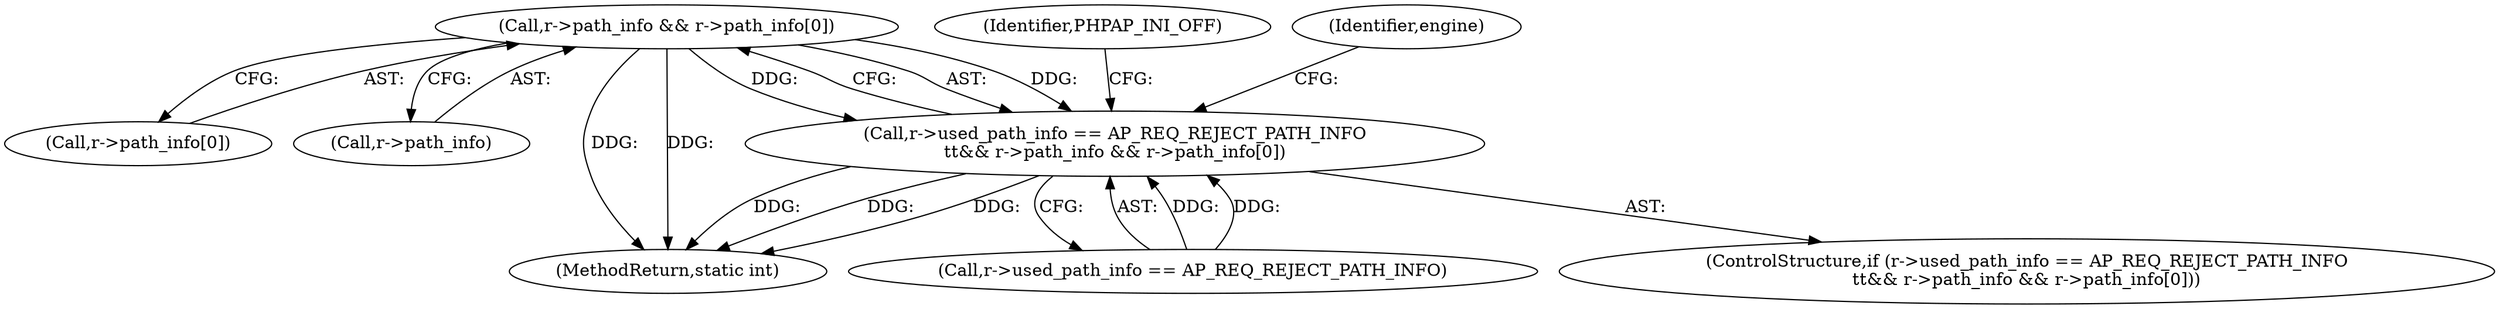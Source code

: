digraph "0_php-src_23b057742e3cf199612fa8050ae86cae675e214e@array" {
"1000248" [label="(Call,r->path_info && r->path_info[0])"];
"1000242" [label="(Call,r->used_path_info == AP_REQ_REJECT_PATH_INFO\n\t\t&& r->path_info && r->path_info[0])"];
"1000252" [label="(Call,r->path_info[0])"];
"1000249" [label="(Call,r->path_info)"];
"1000258" [label="(Identifier,PHPAP_INI_OFF)"];
"1000264" [label="(Identifier,engine)"];
"1000543" [label="(MethodReturn,static int)"];
"1000243" [label="(Call,r->used_path_info == AP_REQ_REJECT_PATH_INFO)"];
"1000242" [label="(Call,r->used_path_info == AP_REQ_REJECT_PATH_INFO\n\t\t&& r->path_info && r->path_info[0])"];
"1000241" [label="(ControlStructure,if (r->used_path_info == AP_REQ_REJECT_PATH_INFO\n\t\t&& r->path_info && r->path_info[0]))"];
"1000248" [label="(Call,r->path_info && r->path_info[0])"];
"1000248" -> "1000242"  [label="AST: "];
"1000248" -> "1000249"  [label="CFG: "];
"1000248" -> "1000252"  [label="CFG: "];
"1000249" -> "1000248"  [label="AST: "];
"1000252" -> "1000248"  [label="AST: "];
"1000242" -> "1000248"  [label="CFG: "];
"1000248" -> "1000543"  [label="DDG: "];
"1000248" -> "1000543"  [label="DDG: "];
"1000248" -> "1000242"  [label="DDG: "];
"1000248" -> "1000242"  [label="DDG: "];
"1000242" -> "1000241"  [label="AST: "];
"1000242" -> "1000243"  [label="CFG: "];
"1000243" -> "1000242"  [label="AST: "];
"1000258" -> "1000242"  [label="CFG: "];
"1000264" -> "1000242"  [label="CFG: "];
"1000242" -> "1000543"  [label="DDG: "];
"1000242" -> "1000543"  [label="DDG: "];
"1000242" -> "1000543"  [label="DDG: "];
"1000243" -> "1000242"  [label="DDG: "];
"1000243" -> "1000242"  [label="DDG: "];
}
